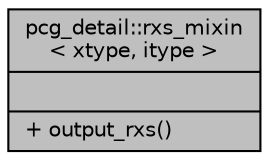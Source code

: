 digraph "pcg_detail::rxs_mixin&lt; xtype, itype &gt;"
{
 // LATEX_PDF_SIZE
  edge [fontname="Helvetica",fontsize="10",labelfontname="Helvetica",labelfontsize="10"];
  node [fontname="Helvetica",fontsize="10",shape=record];
  Node1 [label="{pcg_detail::rxs_mixin\l\< xtype, itype \>\n||+ output_rxs()\l}",height=0.2,width=0.4,color="black", fillcolor="grey75", style="filled", fontcolor="black",tooltip=" "];
}
